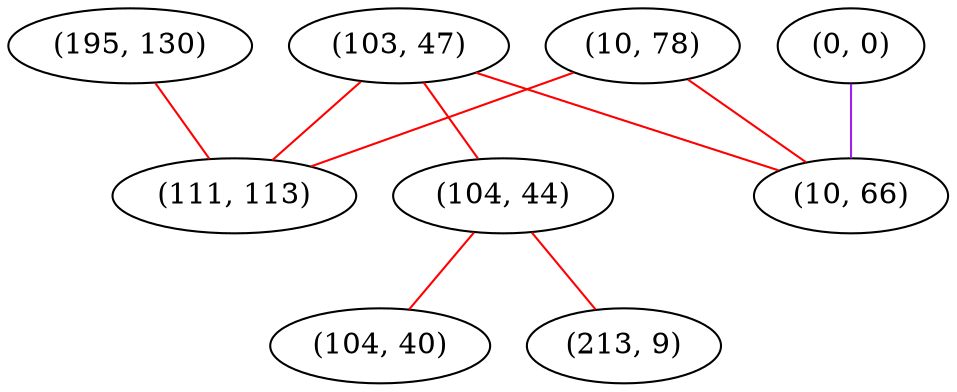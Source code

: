 graph "" {
"(195, 130)";
"(0, 0)";
"(103, 47)";
"(104, 44)";
"(104, 40)";
"(213, 9)";
"(10, 78)";
"(111, 113)";
"(10, 66)";
"(195, 130)" -- "(111, 113)"  [color=red, key=0, weight=1];
"(0, 0)" -- "(10, 66)"  [color=purple, key=0, weight=4];
"(103, 47)" -- "(111, 113)"  [color=red, key=0, weight=1];
"(103, 47)" -- "(10, 66)"  [color=red, key=0, weight=1];
"(103, 47)" -- "(104, 44)"  [color=red, key=0, weight=1];
"(104, 44)" -- "(213, 9)"  [color=red, key=0, weight=1];
"(104, 44)" -- "(104, 40)"  [color=red, key=0, weight=1];
"(10, 78)" -- "(111, 113)"  [color=red, key=0, weight=1];
"(10, 78)" -- "(10, 66)"  [color=red, key=0, weight=1];
}
